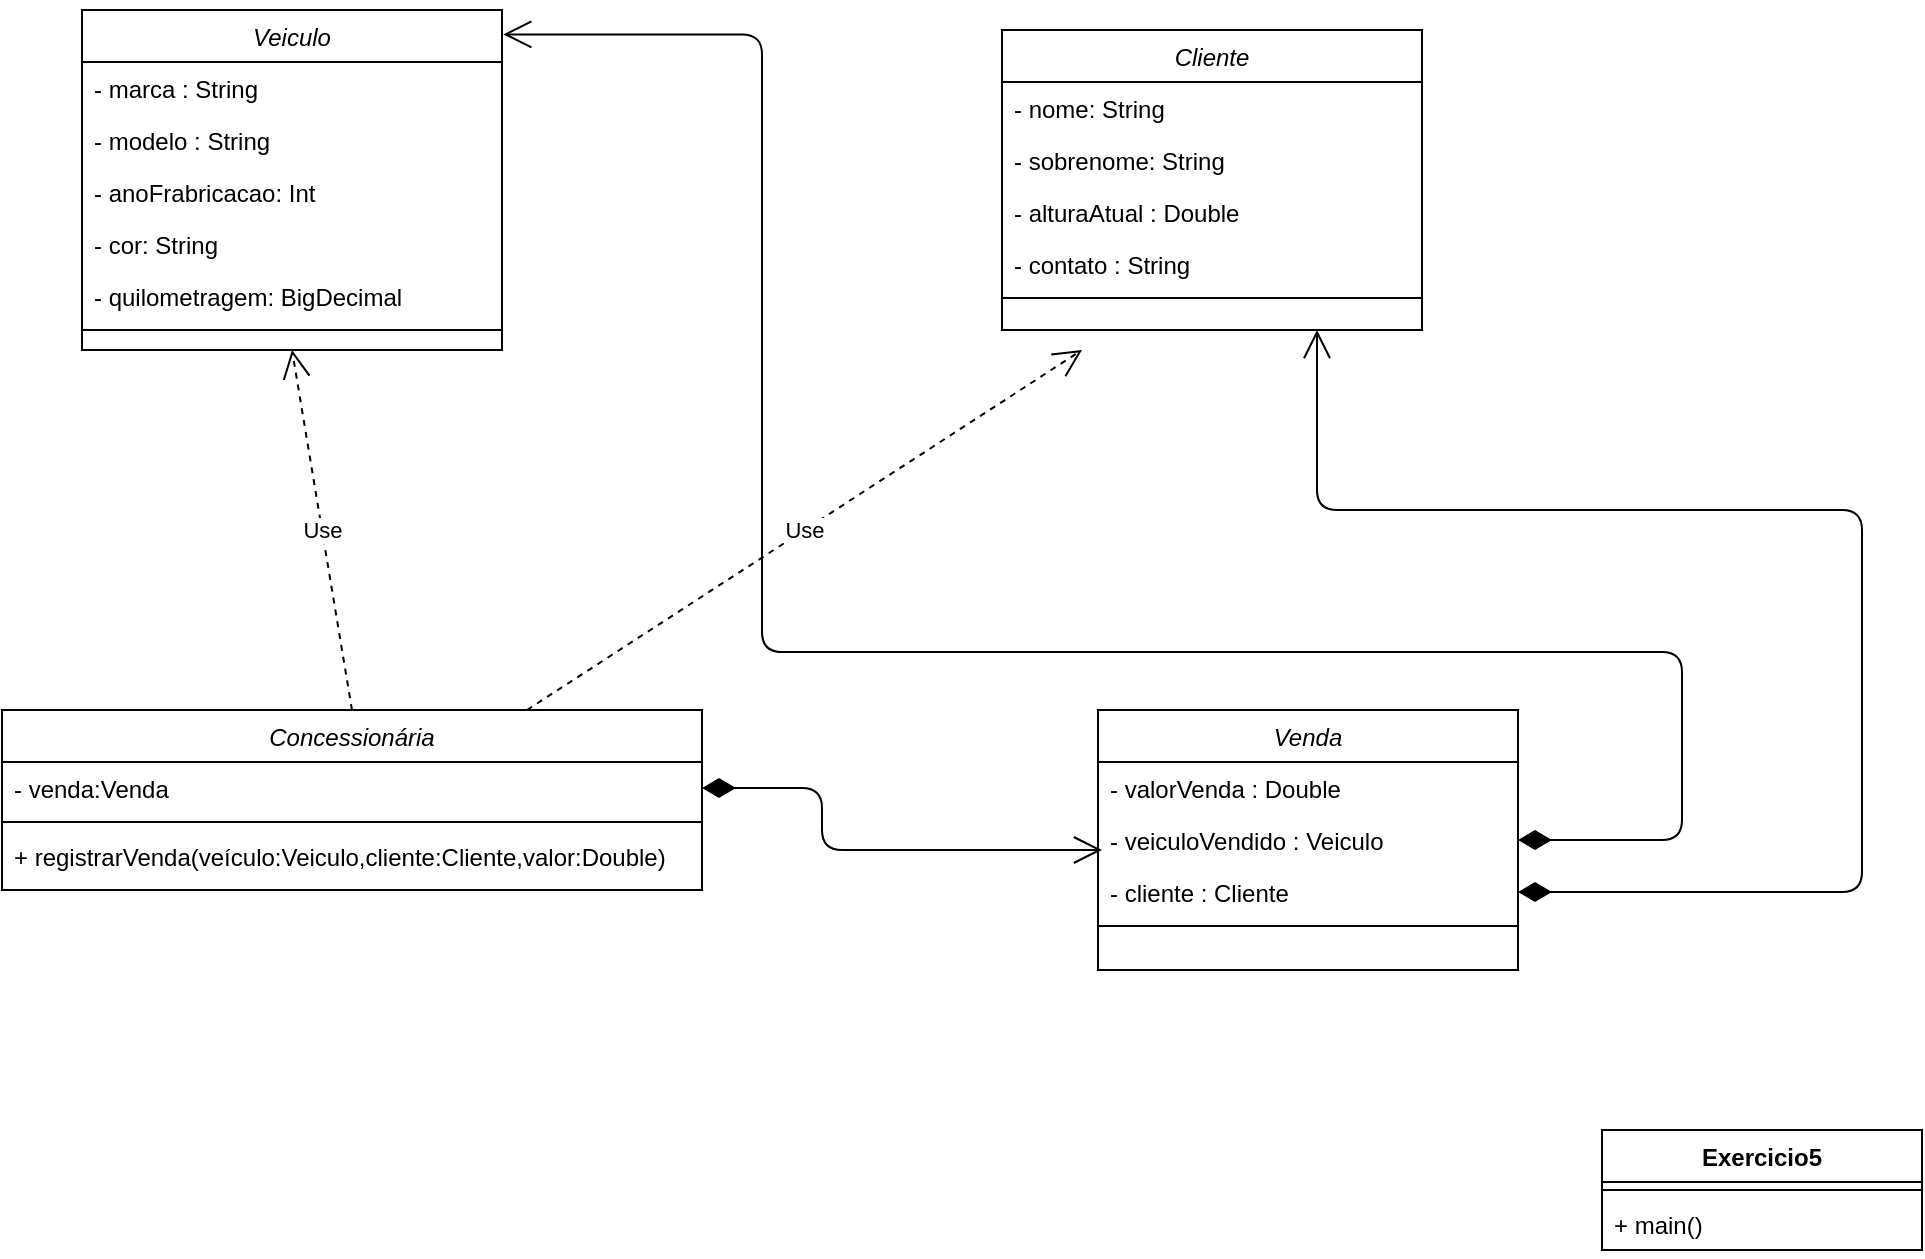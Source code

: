 <mxfile version="13.7.4" type="device"><diagram id="C5RBs43oDa-KdzZeNtuy" name="Page-1"><mxGraphModel dx="2178" dy="787" grid="1" gridSize="10" guides="1" tooltips="1" connect="1" arrows="1" fold="1" page="1" pageScale="1" pageWidth="827" pageHeight="1169" math="0" shadow="0"><root><mxCell id="WIyWlLk6GJQsqaUBKTNV-0"/><mxCell id="WIyWlLk6GJQsqaUBKTNV-1" parent="WIyWlLk6GJQsqaUBKTNV-0"/><mxCell id="WV1IslqIXtNAQHc4VGiy-2" value="Exercicio5&#10;" style="swimlane;fontStyle=1;align=center;verticalAlign=top;childLayout=stackLayout;horizontal=1;startSize=26;horizontalStack=0;resizeParent=1;resizeParentMax=0;resizeLast=0;collapsible=1;marginBottom=0;" vertex="1" parent="WIyWlLk6GJQsqaUBKTNV-1"><mxGeometry x="560" y="610" width="160" height="60" as="geometry"/></mxCell><mxCell id="WV1IslqIXtNAQHc4VGiy-4" value="" style="line;strokeWidth=1;fillColor=none;align=left;verticalAlign=middle;spacingTop=-1;spacingLeft=3;spacingRight=3;rotatable=0;labelPosition=right;points=[];portConstraint=eastwest;" vertex="1" parent="WV1IslqIXtNAQHc4VGiy-2"><mxGeometry y="26" width="160" height="8" as="geometry"/></mxCell><mxCell id="WV1IslqIXtNAQHc4VGiy-5" value="+ main()" style="text;strokeColor=none;fillColor=none;align=left;verticalAlign=top;spacingLeft=4;spacingRight=4;overflow=hidden;rotatable=0;points=[[0,0.5],[1,0.5]];portConstraint=eastwest;" vertex="1" parent="WV1IslqIXtNAQHc4VGiy-2"><mxGeometry y="34" width="160" height="26" as="geometry"/></mxCell><mxCell id="WV1IslqIXtNAQHc4VGiy-28" value="Venda" style="swimlane;fontStyle=2;align=center;verticalAlign=top;childLayout=stackLayout;horizontal=1;startSize=26;horizontalStack=0;resizeParent=1;resizeLast=0;collapsible=1;marginBottom=0;rounded=0;shadow=0;strokeWidth=1;" vertex="1" parent="WIyWlLk6GJQsqaUBKTNV-1"><mxGeometry x="308" y="400" width="210" height="130" as="geometry"><mxRectangle x="230" y="140" width="160" height="26" as="alternateBounds"/></mxGeometry></mxCell><mxCell id="WV1IslqIXtNAQHc4VGiy-29" value="- valorVenda : Double" style="text;align=left;verticalAlign=top;spacingLeft=4;spacingRight=4;overflow=hidden;rotatable=0;points=[[0,0.5],[1,0.5]];portConstraint=eastwest;" vertex="1" parent="WV1IslqIXtNAQHc4VGiy-28"><mxGeometry y="26" width="210" height="26" as="geometry"/></mxCell><mxCell id="WV1IslqIXtNAQHc4VGiy-30" value="- veiculoVendido : Veiculo" style="text;align=left;verticalAlign=top;spacingLeft=4;spacingRight=4;overflow=hidden;rotatable=0;points=[[0,0.5],[1,0.5]];portConstraint=eastwest;rounded=0;shadow=0;html=0;" vertex="1" parent="WV1IslqIXtNAQHc4VGiy-28"><mxGeometry y="52" width="210" height="26" as="geometry"/></mxCell><mxCell id="WV1IslqIXtNAQHc4VGiy-31" value="- cliente : Cliente" style="text;align=left;verticalAlign=top;spacingLeft=4;spacingRight=4;overflow=hidden;rotatable=0;points=[[0,0.5],[1,0.5]];portConstraint=eastwest;rounded=0;shadow=0;html=0;" vertex="1" parent="WV1IslqIXtNAQHc4VGiy-28"><mxGeometry y="78" width="210" height="26" as="geometry"/></mxCell><mxCell id="WV1IslqIXtNAQHc4VGiy-33" value="" style="line;html=1;strokeWidth=1;align=left;verticalAlign=middle;spacingTop=-1;spacingLeft=3;spacingRight=3;rotatable=0;labelPosition=right;points=[];portConstraint=eastwest;" vertex="1" parent="WV1IslqIXtNAQHc4VGiy-28"><mxGeometry y="104" width="210" height="8" as="geometry"/></mxCell><mxCell id="WV1IslqIXtNAQHc4VGiy-56" value="" style="endArrow=open;html=1;endSize=12;startArrow=diamondThin;startSize=14;startFill=1;edgeStyle=orthogonalEdgeStyle;align=left;verticalAlign=bottom;exitX=1;exitY=0.5;exitDx=0;exitDy=0;" edge="1" parent="WIyWlLk6GJQsqaUBKTNV-1" source="WV1IslqIXtNAQHc4VGiy-44"><mxGeometry x="-1" y="3" relative="1" as="geometry"><mxPoint x="150" y="470" as="sourcePoint"/><mxPoint x="310" y="470" as="targetPoint"/><Array as="points"><mxPoint x="170" y="439"/><mxPoint x="170" y="470"/></Array></mxGeometry></mxCell><mxCell id="WV1IslqIXtNAQHc4VGiy-58" value="" style="endArrow=open;html=1;endSize=12;startArrow=diamondThin;startSize=14;startFill=1;edgeStyle=orthogonalEdgeStyle;align=left;verticalAlign=bottom;exitX=1;exitY=0.5;exitDx=0;exitDy=0;entryX=0.75;entryY=1;entryDx=0;entryDy=0;" edge="1" parent="WIyWlLk6GJQsqaUBKTNV-1" source="WV1IslqIXtNAQHc4VGiy-31" target="zkfFHV4jXpPFQw0GAbJ--0"><mxGeometry x="-1" y="3" relative="1" as="geometry"><mxPoint x="290" y="350" as="sourcePoint"/><mxPoint x="760" y="290" as="targetPoint"/><Array as="points"><mxPoint x="690" y="491"/><mxPoint x="690" y="300"/><mxPoint x="418" y="300"/></Array></mxGeometry></mxCell><mxCell id="WV1IslqIXtNAQHc4VGiy-59" value="" style="endArrow=open;html=1;endSize=12;startArrow=diamondThin;startSize=14;startFill=1;edgeStyle=orthogonalEdgeStyle;align=left;verticalAlign=bottom;entryX=1.003;entryY=0.072;entryDx=0;entryDy=0;entryPerimeter=0;" edge="1" parent="WIyWlLk6GJQsqaUBKTNV-1" source="WV1IslqIXtNAQHc4VGiy-30" target="WV1IslqIXtNAQHc4VGiy-15"><mxGeometry x="-1" y="3" relative="1" as="geometry"><mxPoint x="290" y="350" as="sourcePoint"/><mxPoint x="528" y="170" as="targetPoint"/><Array as="points"><mxPoint x="600" y="465"/><mxPoint x="600" y="371"/><mxPoint x="140" y="371"/><mxPoint x="140" y="62"/></Array></mxGeometry></mxCell><mxCell id="WV1IslqIXtNAQHc4VGiy-43" value="Concessionária" style="swimlane;fontStyle=2;align=center;verticalAlign=top;childLayout=stackLayout;horizontal=1;startSize=26;horizontalStack=0;resizeParent=1;resizeLast=0;collapsible=1;marginBottom=0;rounded=0;shadow=0;strokeWidth=1;" vertex="1" parent="WIyWlLk6GJQsqaUBKTNV-1"><mxGeometry x="-240" y="400" width="350" height="90" as="geometry"><mxRectangle x="230" y="140" width="160" height="26" as="alternateBounds"/></mxGeometry></mxCell><mxCell id="WV1IslqIXtNAQHc4VGiy-44" value="- venda:Venda" style="text;align=left;verticalAlign=top;spacingLeft=4;spacingRight=4;overflow=hidden;rotatable=0;points=[[0,0.5],[1,0.5]];portConstraint=eastwest;" vertex="1" parent="WV1IslqIXtNAQHc4VGiy-43"><mxGeometry y="26" width="350" height="26" as="geometry"/></mxCell><mxCell id="WV1IslqIXtNAQHc4VGiy-49" value="" style="line;html=1;strokeWidth=1;align=left;verticalAlign=middle;spacingTop=-1;spacingLeft=3;spacingRight=3;rotatable=0;labelPosition=right;points=[];portConstraint=eastwest;" vertex="1" parent="WV1IslqIXtNAQHc4VGiy-43"><mxGeometry y="52" width="350" height="8" as="geometry"/></mxCell><mxCell id="WV1IslqIXtNAQHc4VGiy-50" value="+ registrarVenda(veículo:Veiculo,cliente:Cliente,valor:Double)" style="text;align=left;verticalAlign=top;spacingLeft=4;spacingRight=4;overflow=hidden;rotatable=0;points=[[0,0.5],[1,0.5]];portConstraint=eastwest;" vertex="1" parent="WV1IslqIXtNAQHc4VGiy-43"><mxGeometry y="60" width="350" height="26" as="geometry"/></mxCell><mxCell id="WV1IslqIXtNAQHc4VGiy-15" value="Veiculo" style="swimlane;fontStyle=2;align=center;verticalAlign=top;childLayout=stackLayout;horizontal=1;startSize=26;horizontalStack=0;resizeParent=1;resizeLast=0;collapsible=1;marginBottom=0;rounded=0;shadow=0;strokeWidth=1;" vertex="1" parent="WIyWlLk6GJQsqaUBKTNV-1"><mxGeometry x="-200" y="50" width="210" height="170" as="geometry"><mxRectangle x="230" y="140" width="160" height="26" as="alternateBounds"/></mxGeometry></mxCell><mxCell id="WV1IslqIXtNAQHc4VGiy-16" value="- marca : String" style="text;align=left;verticalAlign=top;spacingLeft=4;spacingRight=4;overflow=hidden;rotatable=0;points=[[0,0.5],[1,0.5]];portConstraint=eastwest;" vertex="1" parent="WV1IslqIXtNAQHc4VGiy-15"><mxGeometry y="26" width="210" height="26" as="geometry"/></mxCell><mxCell id="WV1IslqIXtNAQHc4VGiy-17" value="- modelo : String" style="text;align=left;verticalAlign=top;spacingLeft=4;spacingRight=4;overflow=hidden;rotatable=0;points=[[0,0.5],[1,0.5]];portConstraint=eastwest;rounded=0;shadow=0;html=0;" vertex="1" parent="WV1IslqIXtNAQHc4VGiy-15"><mxGeometry y="52" width="210" height="26" as="geometry"/></mxCell><mxCell id="WV1IslqIXtNAQHc4VGiy-18" value="- anoFrabricacao: Int" style="text;align=left;verticalAlign=top;spacingLeft=4;spacingRight=4;overflow=hidden;rotatable=0;points=[[0,0.5],[1,0.5]];portConstraint=eastwest;rounded=0;shadow=0;html=0;" vertex="1" parent="WV1IslqIXtNAQHc4VGiy-15"><mxGeometry y="78" width="210" height="26" as="geometry"/></mxCell><mxCell id="WV1IslqIXtNAQHc4VGiy-41" value="- cor: String" style="text;align=left;verticalAlign=top;spacingLeft=4;spacingRight=4;overflow=hidden;rotatable=0;points=[[0,0.5],[1,0.5]];portConstraint=eastwest;rounded=0;shadow=0;html=0;" vertex="1" parent="WV1IslqIXtNAQHc4VGiy-15"><mxGeometry y="104" width="210" height="26" as="geometry"/></mxCell><mxCell id="WV1IslqIXtNAQHc4VGiy-19" value="- quilometragem: BigDecimal" style="text;align=left;verticalAlign=top;spacingLeft=4;spacingRight=4;overflow=hidden;rotatable=0;points=[[0,0.5],[1,0.5]];portConstraint=eastwest;rounded=0;shadow=0;html=0;" vertex="1" parent="WV1IslqIXtNAQHc4VGiy-15"><mxGeometry y="130" width="210" height="26" as="geometry"/></mxCell><mxCell id="WV1IslqIXtNAQHc4VGiy-20" value="" style="line;html=1;strokeWidth=1;align=left;verticalAlign=middle;spacingTop=-1;spacingLeft=3;spacingRight=3;rotatable=0;labelPosition=right;points=[];portConstraint=eastwest;" vertex="1" parent="WV1IslqIXtNAQHc4VGiy-15"><mxGeometry y="156" width="210" height="8" as="geometry"/></mxCell><mxCell id="zkfFHV4jXpPFQw0GAbJ--0" value="Cliente" style="swimlane;fontStyle=2;align=center;verticalAlign=top;childLayout=stackLayout;horizontal=1;startSize=26;horizontalStack=0;resizeParent=1;resizeLast=0;collapsible=1;marginBottom=0;rounded=0;shadow=0;strokeWidth=1;" parent="WIyWlLk6GJQsqaUBKTNV-1" vertex="1"><mxGeometry x="260" y="60" width="210" height="150" as="geometry"><mxRectangle x="230" y="140" width="160" height="26" as="alternateBounds"/></mxGeometry></mxCell><mxCell id="zkfFHV4jXpPFQw0GAbJ--1" value="- nome: String" style="text;align=left;verticalAlign=top;spacingLeft=4;spacingRight=4;overflow=hidden;rotatable=0;points=[[0,0.5],[1,0.5]];portConstraint=eastwest;" parent="zkfFHV4jXpPFQw0GAbJ--0" vertex="1"><mxGeometry y="26" width="210" height="26" as="geometry"/></mxCell><mxCell id="zkfFHV4jXpPFQw0GAbJ--2" value="- sobrenome: String" style="text;align=left;verticalAlign=top;spacingLeft=4;spacingRight=4;overflow=hidden;rotatable=0;points=[[0,0.5],[1,0.5]];portConstraint=eastwest;rounded=0;shadow=0;html=0;" parent="zkfFHV4jXpPFQw0GAbJ--0" vertex="1"><mxGeometry y="52" width="210" height="26" as="geometry"/></mxCell><mxCell id="zkfFHV4jXpPFQw0GAbJ--3" value="- alturaAtual : Double" style="text;align=left;verticalAlign=top;spacingLeft=4;spacingRight=4;overflow=hidden;rotatable=0;points=[[0,0.5],[1,0.5]];portConstraint=eastwest;rounded=0;shadow=0;html=0;" parent="zkfFHV4jXpPFQw0GAbJ--0" vertex="1"><mxGeometry y="78" width="210" height="26" as="geometry"/></mxCell><mxCell id="WV1IslqIXtNAQHc4VGiy-6" value="- contato : String" style="text;align=left;verticalAlign=top;spacingLeft=4;spacingRight=4;overflow=hidden;rotatable=0;points=[[0,0.5],[1,0.5]];portConstraint=eastwest;rounded=0;shadow=0;html=0;" vertex="1" parent="zkfFHV4jXpPFQw0GAbJ--0"><mxGeometry y="104" width="210" height="26" as="geometry"/></mxCell><mxCell id="zkfFHV4jXpPFQw0GAbJ--4" value="" style="line;html=1;strokeWidth=1;align=left;verticalAlign=middle;spacingTop=-1;spacingLeft=3;spacingRight=3;rotatable=0;labelPosition=right;points=[];portConstraint=eastwest;" parent="zkfFHV4jXpPFQw0GAbJ--0" vertex="1"><mxGeometry y="130" width="210" height="8" as="geometry"/></mxCell><mxCell id="WV1IslqIXtNAQHc4VGiy-62" value="Use" style="endArrow=open;endSize=12;dashed=1;html=1;exitX=0.5;exitY=0;exitDx=0;exitDy=0;entryX=0.5;entryY=1;entryDx=0;entryDy=0;" edge="1" parent="WIyWlLk6GJQsqaUBKTNV-1" source="WV1IslqIXtNAQHc4VGiy-43" target="WV1IslqIXtNAQHc4VGiy-15"><mxGeometry width="160" relative="1" as="geometry"><mxPoint x="210" y="340" as="sourcePoint"/><mxPoint x="370" y="340" as="targetPoint"/></mxGeometry></mxCell><mxCell id="WV1IslqIXtNAQHc4VGiy-63" value="Use" style="endArrow=open;endSize=12;dashed=1;html=1;exitX=0.75;exitY=0;exitDx=0;exitDy=0;" edge="1" parent="WIyWlLk6GJQsqaUBKTNV-1" source="WV1IslqIXtNAQHc4VGiy-43"><mxGeometry width="160" relative="1" as="geometry"><mxPoint x="210" y="340" as="sourcePoint"/><mxPoint x="300" y="220" as="targetPoint"/></mxGeometry></mxCell></root></mxGraphModel></diagram></mxfile>